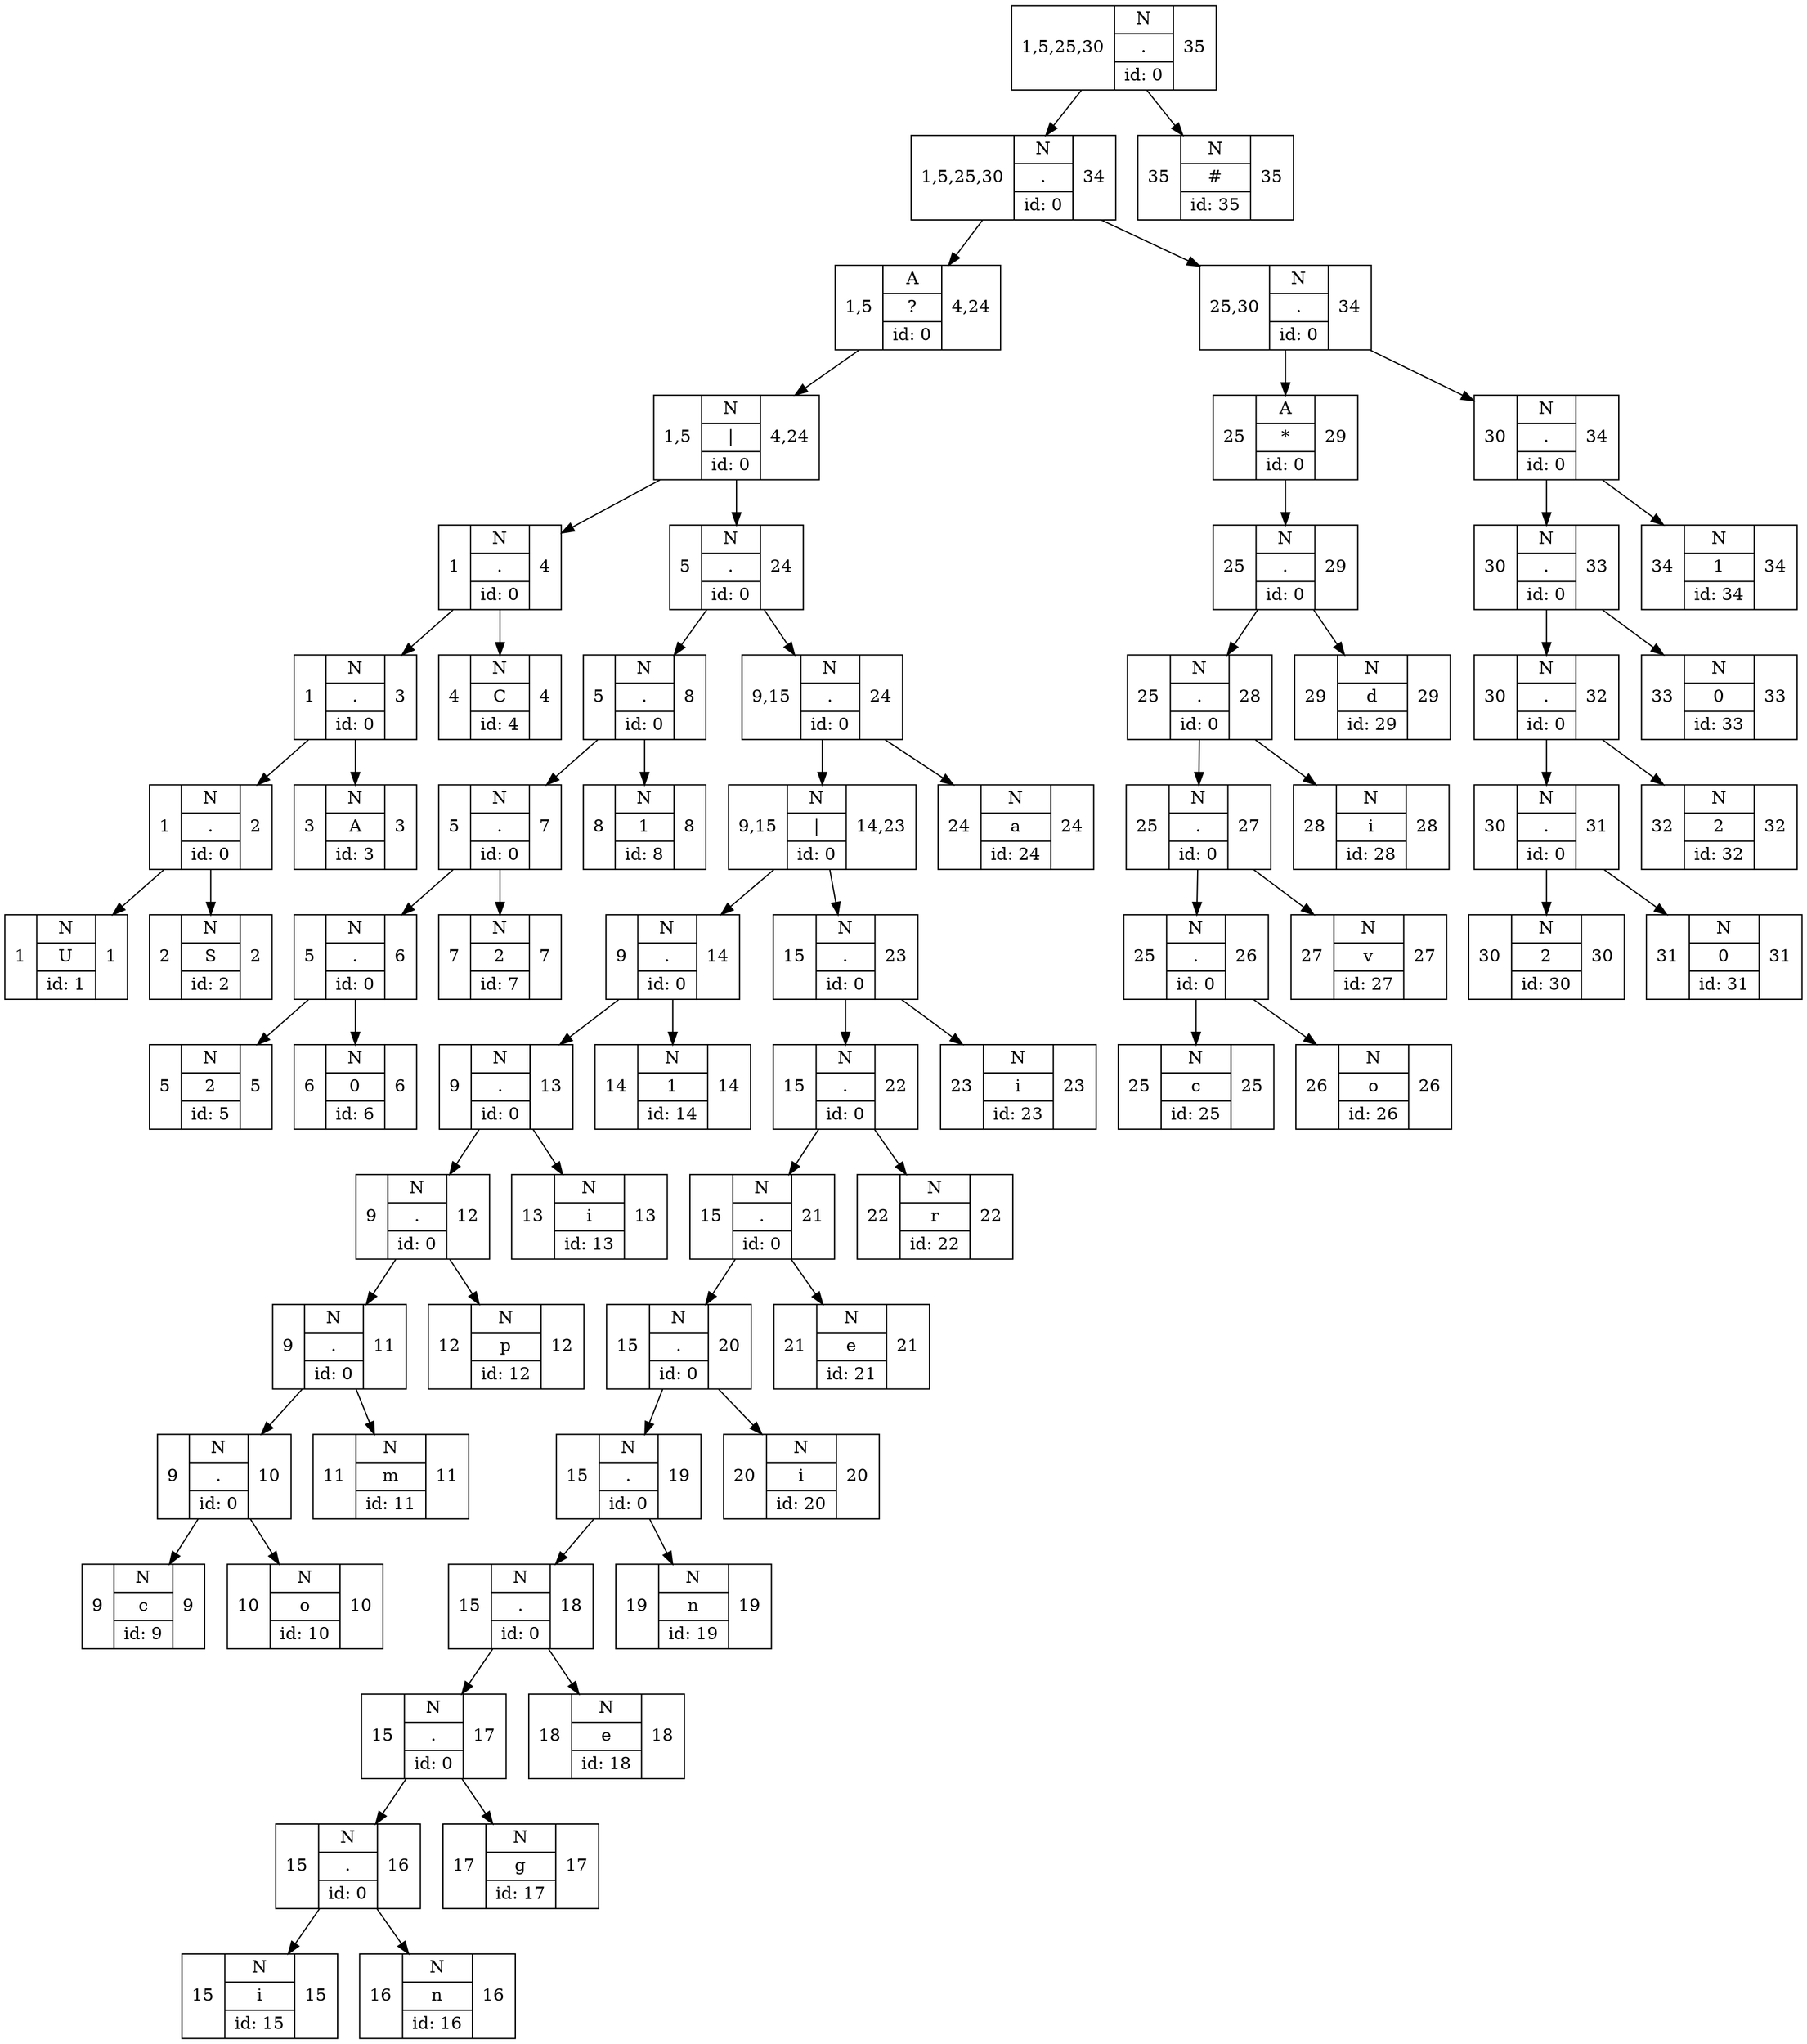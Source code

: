 digraph G{
rankdir=UD
node[shape=record]
concentrate=true
nodo0[label="1,5,25,30|{N|.|id: 0}|{35}"];
nodo69[label="1,5,25,30|{N|.|id: 0}|{34}"];
nodo48[label="1,5|{A|?|id: 0}|{4,24}"];
nodo47[label="1,5|{N|\||id: 0}|{4,24}"];
nodo7[label="1|{N|.|id: 0}|{4}"];
nodo5[label="1|{N|.|id: 0}|{3}"];
nodo3[label="1|{N|.|id: 0}|{2}"];
nodo1[label="1|{N|U|id: 1}|{1}"];
nodo3->nodo1;
nodo2[label="2|{N|S|id: 2}|{2}"];
nodo3->nodo2;
nodo5->nodo3;
nodo4[label="3|{N|A|id: 3}|{3}"];
nodo5->nodo4;
nodo7->nodo5;
nodo6[label="4|{N|C|id: 4}|{4}"];
nodo7->nodo6;
nodo47->nodo7;
nodo46[label="5|{N|.|id: 0}|{24}"];
nodo14[label="5|{N|.|id: 0}|{8}"];
nodo12[label="5|{N|.|id: 0}|{7}"];
nodo10[label="5|{N|.|id: 0}|{6}"];
nodo8[label="5|{N|2|id: 5}|{5}"];
nodo10->nodo8;
nodo9[label="6|{N|0|id: 6}|{6}"];
nodo10->nodo9;
nodo12->nodo10;
nodo11[label="7|{N|2|id: 7}|{7}"];
nodo12->nodo11;
nodo14->nodo12;
nodo13[label="8|{N|1|id: 8}|{8}"];
nodo14->nodo13;
nodo46->nodo14;
nodo45[label="9,15|{N|.|id: 0}|{24}"];
nodo43[label="9,15|{N|\||id: 0}|{14,23}"];
nodo25[label="9|{N|.|id: 0}|{14}"];
nodo23[label="9|{N|.|id: 0}|{13}"];
nodo21[label="9|{N|.|id: 0}|{12}"];
nodo19[label="9|{N|.|id: 0}|{11}"];
nodo17[label="9|{N|.|id: 0}|{10}"];
nodo15[label="9|{N|c|id: 9}|{9}"];
nodo17->nodo15;
nodo16[label="10|{N|o|id: 10}|{10}"];
nodo17->nodo16;
nodo19->nodo17;
nodo18[label="11|{N|m|id: 11}|{11}"];
nodo19->nodo18;
nodo21->nodo19;
nodo20[label="12|{N|p|id: 12}|{12}"];
nodo21->nodo20;
nodo23->nodo21;
nodo22[label="13|{N|i|id: 13}|{13}"];
nodo23->nodo22;
nodo25->nodo23;
nodo24[label="14|{N|1|id: 14}|{14}"];
nodo25->nodo24;
nodo43->nodo25;
nodo42[label="15|{N|.|id: 0}|{23}"];
nodo40[label="15|{N|.|id: 0}|{22}"];
nodo38[label="15|{N|.|id: 0}|{21}"];
nodo36[label="15|{N|.|id: 0}|{20}"];
nodo34[label="15|{N|.|id: 0}|{19}"];
nodo32[label="15|{N|.|id: 0}|{18}"];
nodo30[label="15|{N|.|id: 0}|{17}"];
nodo28[label="15|{N|.|id: 0}|{16}"];
nodo26[label="15|{N|i|id: 15}|{15}"];
nodo28->nodo26;
nodo27[label="16|{N|n|id: 16}|{16}"];
nodo28->nodo27;
nodo30->nodo28;
nodo29[label="17|{N|g|id: 17}|{17}"];
nodo30->nodo29;
nodo32->nodo30;
nodo31[label="18|{N|e|id: 18}|{18}"];
nodo32->nodo31;
nodo34->nodo32;
nodo33[label="19|{N|n|id: 19}|{19}"];
nodo34->nodo33;
nodo36->nodo34;
nodo35[label="20|{N|i|id: 20}|{20}"];
nodo36->nodo35;
nodo38->nodo36;
nodo37[label="21|{N|e|id: 21}|{21}"];
nodo38->nodo37;
nodo40->nodo38;
nodo39[label="22|{N|r|id: 22}|{22}"];
nodo40->nodo39;
nodo42->nodo40;
nodo41[label="23|{N|i|id: 23}|{23}"];
nodo42->nodo41;
nodo43->nodo42;
nodo45->nodo43;
nodo44[label="24|{N|a|id: 24}|{24}"];
nodo45->nodo44;
nodo46->nodo45;
nodo47->nodo46;
nodo48->nodo47;
nodo69->nodo48;
nodo68[label="25,30|{N|.|id: 0}|{34}"];
nodo58[label="25|{A|*|id: 0}|{29}"];
nodo57[label="25|{N|.|id: 0}|{29}"];
nodo55[label="25|{N|.|id: 0}|{28}"];
nodo53[label="25|{N|.|id: 0}|{27}"];
nodo51[label="25|{N|.|id: 0}|{26}"];
nodo49[label="25|{N|c|id: 25}|{25}"];
nodo51->nodo49;
nodo50[label="26|{N|o|id: 26}|{26}"];
nodo51->nodo50;
nodo53->nodo51;
nodo52[label="27|{N|v|id: 27}|{27}"];
nodo53->nodo52;
nodo55->nodo53;
nodo54[label="28|{N|i|id: 28}|{28}"];
nodo55->nodo54;
nodo57->nodo55;
nodo56[label="29|{N|d|id: 29}|{29}"];
nodo57->nodo56;
nodo58->nodo57;
nodo68->nodo58;
nodo67[label="30|{N|.|id: 0}|{34}"];
nodo65[label="30|{N|.|id: 0}|{33}"];
nodo63[label="30|{N|.|id: 0}|{32}"];
nodo61[label="30|{N|.|id: 0}|{31}"];
nodo59[label="30|{N|2|id: 30}|{30}"];
nodo61->nodo59;
nodo60[label="31|{N|0|id: 31}|{31}"];
nodo61->nodo60;
nodo63->nodo61;
nodo62[label="32|{N|2|id: 32}|{32}"];
nodo63->nodo62;
nodo65->nodo63;
nodo64[label="33|{N|0|id: 33}|{33}"];
nodo65->nodo64;
nodo67->nodo65;
nodo66[label="34|{N|1|id: 34}|{34}"];
nodo67->nodo66;
nodo68->nodo67;
nodo69->nodo68;
nodo0->nodo69;
nodo70[label="35|{N|#|id: 35}|{35}"];
nodo0->nodo70;

}

